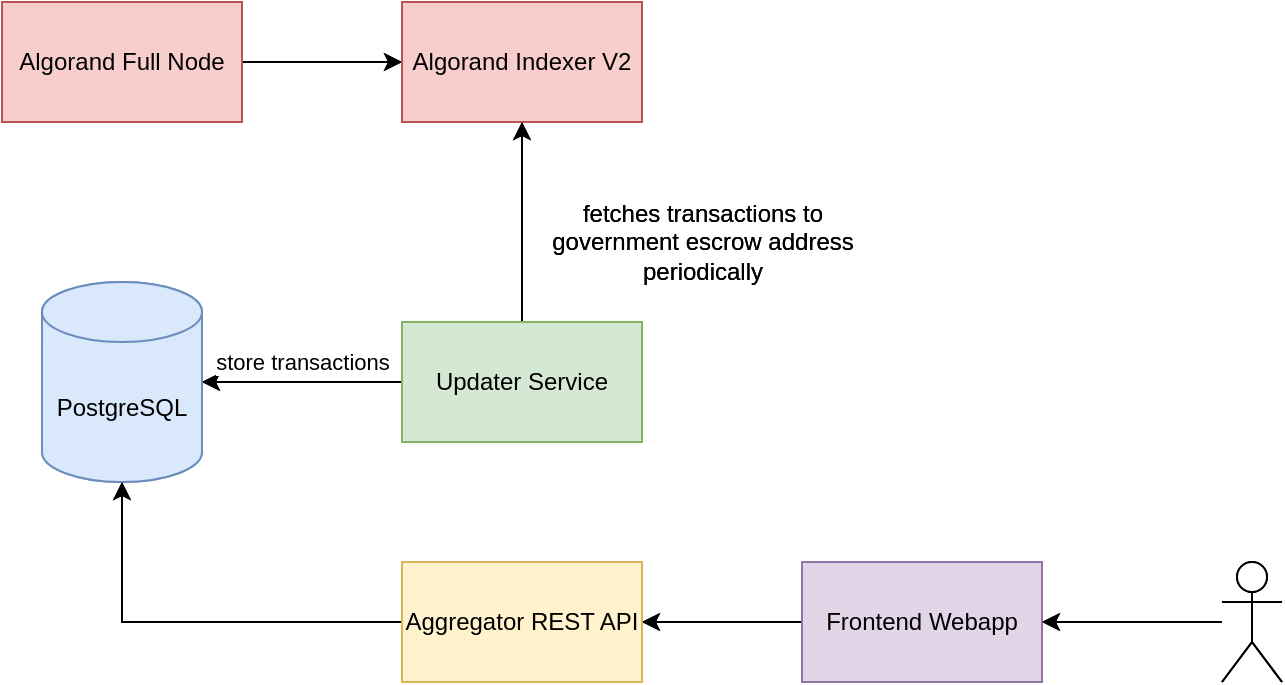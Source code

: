 <mxfile version="20.5.1" type="github">
  <diagram id="r1NtmoYh26IdcGPkt7IQ" name="Page-1">
    <mxGraphModel dx="946" dy="621" grid="1" gridSize="10" guides="1" tooltips="1" connect="1" arrows="1" fold="1" page="1" pageScale="1" pageWidth="827" pageHeight="1169" math="0" shadow="0">
      <root>
        <mxCell id="0" />
        <mxCell id="1" parent="0" />
        <mxCell id="aUGEdeCKB7R9TSqS2uOZ-3" style="edgeStyle=orthogonalEdgeStyle;rounded=0;orthogonalLoop=1;jettySize=auto;html=1;exitX=1;exitY=0.5;exitDx=0;exitDy=0;entryX=0;entryY=0.5;entryDx=0;entryDy=0;strokeColor=default;" edge="1" parent="1" source="aUGEdeCKB7R9TSqS2uOZ-1" target="aUGEdeCKB7R9TSqS2uOZ-2">
          <mxGeometry relative="1" as="geometry" />
        </mxCell>
        <mxCell id="aUGEdeCKB7R9TSqS2uOZ-1" value="Algorand Full Node" style="rounded=0;whiteSpace=wrap;html=1;fillColor=#f8cecc;strokeColor=#b85450;" vertex="1" parent="1">
          <mxGeometry x="120" y="100" width="120" height="60" as="geometry" />
        </mxCell>
        <mxCell id="aUGEdeCKB7R9TSqS2uOZ-2" value="Algorand Indexer V2" style="rounded=0;whiteSpace=wrap;html=1;fillColor=#f8cecc;strokeColor=#b85450;" vertex="1" parent="1">
          <mxGeometry x="320" y="100" width="120" height="60" as="geometry" />
        </mxCell>
        <mxCell id="aUGEdeCKB7R9TSqS2uOZ-5" style="edgeStyle=orthogonalEdgeStyle;rounded=0;orthogonalLoop=1;jettySize=auto;html=1;exitX=0.5;exitY=0;exitDx=0;exitDy=0;entryX=0.5;entryY=1;entryDx=0;entryDy=0;" edge="1" parent="1" source="aUGEdeCKB7R9TSqS2uOZ-4" target="aUGEdeCKB7R9TSqS2uOZ-2">
          <mxGeometry relative="1" as="geometry" />
        </mxCell>
        <mxCell id="aUGEdeCKB7R9TSqS2uOZ-8" style="edgeStyle=orthogonalEdgeStyle;rounded=0;orthogonalLoop=1;jettySize=auto;html=1;exitX=0;exitY=0.5;exitDx=0;exitDy=0;entryX=1;entryY=0.5;entryDx=0;entryDy=0;entryPerimeter=0;strokeColor=default;" edge="1" parent="1" source="aUGEdeCKB7R9TSqS2uOZ-4" target="aUGEdeCKB7R9TSqS2uOZ-7">
          <mxGeometry relative="1" as="geometry" />
        </mxCell>
        <mxCell id="aUGEdeCKB7R9TSqS2uOZ-9" value="store transactions" style="edgeLabel;html=1;align=center;verticalAlign=middle;resizable=0;points=[];" vertex="1" connectable="0" parent="aUGEdeCKB7R9TSqS2uOZ-8">
          <mxGeometry x="-0.32" relative="1" as="geometry">
            <mxPoint x="-16" y="-10" as="offset" />
          </mxGeometry>
        </mxCell>
        <mxCell id="aUGEdeCKB7R9TSqS2uOZ-4" value="Updater Service" style="rounded=0;whiteSpace=wrap;html=1;fillColor=#d5e8d4;strokeColor=#82b366;" vertex="1" parent="1">
          <mxGeometry x="320" y="260" width="120" height="60" as="geometry" />
        </mxCell>
        <mxCell id="aUGEdeCKB7R9TSqS2uOZ-6" value="fetches transactions to&lt;br&gt;government escrow address&lt;br&gt;periodically" style="text;html=1;align=center;verticalAlign=middle;resizable=0;points=[];autosize=1;strokeColor=none;fillColor=none;" vertex="1" parent="1">
          <mxGeometry x="385" y="190" width="170" height="60" as="geometry" />
        </mxCell>
        <mxCell id="aUGEdeCKB7R9TSqS2uOZ-7" value="PostgreSQL" style="shape=cylinder3;whiteSpace=wrap;html=1;boundedLbl=1;backgroundOutline=1;size=15;fillColor=#dae8fc;strokeColor=#6c8ebf;" vertex="1" parent="1">
          <mxGeometry x="140" y="240" width="80" height="100" as="geometry" />
        </mxCell>
        <mxCell id="aUGEdeCKB7R9TSqS2uOZ-15" style="edgeStyle=orthogonalEdgeStyle;rounded=0;orthogonalLoop=1;jettySize=auto;html=1;exitX=0;exitY=0.5;exitDx=0;exitDy=0;entryX=1;entryY=0.5;entryDx=0;entryDy=0;strokeColor=default;" edge="1" parent="1" source="aUGEdeCKB7R9TSqS2uOZ-10" target="aUGEdeCKB7R9TSqS2uOZ-13">
          <mxGeometry relative="1" as="geometry" />
        </mxCell>
        <mxCell id="aUGEdeCKB7R9TSqS2uOZ-10" value="Frontend Webapp" style="rounded=0;whiteSpace=wrap;html=1;fillColor=#e1d5e7;strokeColor=#9673a6;" vertex="1" parent="1">
          <mxGeometry x="520" y="380" width="120" height="60" as="geometry" />
        </mxCell>
        <mxCell id="aUGEdeCKB7R9TSqS2uOZ-20" style="edgeStyle=orthogonalEdgeStyle;rounded=0;orthogonalLoop=1;jettySize=auto;html=1;entryX=1;entryY=0.5;entryDx=0;entryDy=0;strokeColor=default;" edge="1" parent="1" source="aUGEdeCKB7R9TSqS2uOZ-11" target="aUGEdeCKB7R9TSqS2uOZ-10">
          <mxGeometry relative="1" as="geometry" />
        </mxCell>
        <mxCell id="aUGEdeCKB7R9TSqS2uOZ-11" value="" style="shape=umlActor;verticalLabelPosition=bottom;verticalAlign=top;html=1;outlineConnect=0;" vertex="1" parent="1">
          <mxGeometry x="730" y="380" width="30" height="60" as="geometry" />
        </mxCell>
        <mxCell id="aUGEdeCKB7R9TSqS2uOZ-14" style="edgeStyle=orthogonalEdgeStyle;rounded=0;orthogonalLoop=1;jettySize=auto;html=1;strokeColor=default;entryX=0.5;entryY=1;entryDx=0;entryDy=0;entryPerimeter=0;" edge="1" parent="1" source="aUGEdeCKB7R9TSqS2uOZ-13" target="aUGEdeCKB7R9TSqS2uOZ-7">
          <mxGeometry relative="1" as="geometry">
            <mxPoint x="180" y="410" as="targetPoint" />
          </mxGeometry>
        </mxCell>
        <mxCell id="aUGEdeCKB7R9TSqS2uOZ-13" value="Aggregator REST API" style="rounded=0;whiteSpace=wrap;html=1;fillColor=#fff2cc;strokeColor=#d6b656;" vertex="1" parent="1">
          <mxGeometry x="320" y="380" width="120" height="60" as="geometry" />
        </mxCell>
        <mxCell id="aUGEdeCKB7R9TSqS2uOZ-21" style="edgeStyle=orthogonalEdgeStyle;rounded=0;orthogonalLoop=1;jettySize=auto;html=1;exitX=1;exitY=0.5;exitDx=0;exitDy=0;entryX=0;entryY=0.5;entryDx=0;entryDy=0;strokeColor=default;" edge="1" parent="1" source="aUGEdeCKB7R9TSqS2uOZ-22" target="aUGEdeCKB7R9TSqS2uOZ-23">
          <mxGeometry relative="1" as="geometry" />
        </mxCell>
        <mxCell id="aUGEdeCKB7R9TSqS2uOZ-22" value="Algorand Full Node" style="rounded=0;whiteSpace=wrap;html=1;fillColor=#f8cecc;strokeColor=#b85450;" vertex="1" parent="1">
          <mxGeometry x="120" y="100" width="120" height="60" as="geometry" />
        </mxCell>
        <mxCell id="aUGEdeCKB7R9TSqS2uOZ-23" value="Algorand Indexer V2" style="rounded=0;whiteSpace=wrap;html=1;fillColor=#f8cecc;strokeColor=#b85450;" vertex="1" parent="1">
          <mxGeometry x="320" y="100" width="120" height="60" as="geometry" />
        </mxCell>
        <mxCell id="aUGEdeCKB7R9TSqS2uOZ-24" style="edgeStyle=orthogonalEdgeStyle;rounded=0;orthogonalLoop=1;jettySize=auto;html=1;exitX=0.5;exitY=0;exitDx=0;exitDy=0;entryX=0.5;entryY=1;entryDx=0;entryDy=0;" edge="1" parent="1" source="aUGEdeCKB7R9TSqS2uOZ-27" target="aUGEdeCKB7R9TSqS2uOZ-23">
          <mxGeometry relative="1" as="geometry" />
        </mxCell>
        <mxCell id="aUGEdeCKB7R9TSqS2uOZ-25" style="edgeStyle=orthogonalEdgeStyle;rounded=0;orthogonalLoop=1;jettySize=auto;html=1;exitX=0;exitY=0.5;exitDx=0;exitDy=0;entryX=1;entryY=0.5;entryDx=0;entryDy=0;entryPerimeter=0;strokeColor=default;" edge="1" parent="1" source="aUGEdeCKB7R9TSqS2uOZ-27" target="aUGEdeCKB7R9TSqS2uOZ-29">
          <mxGeometry relative="1" as="geometry" />
        </mxCell>
        <mxCell id="aUGEdeCKB7R9TSqS2uOZ-26" value="store transactions" style="edgeLabel;html=1;align=center;verticalAlign=middle;resizable=0;points=[];" vertex="1" connectable="0" parent="aUGEdeCKB7R9TSqS2uOZ-25">
          <mxGeometry x="-0.32" relative="1" as="geometry">
            <mxPoint x="-16" y="-10" as="offset" />
          </mxGeometry>
        </mxCell>
        <mxCell id="aUGEdeCKB7R9TSqS2uOZ-27" value="Updater Service" style="rounded=0;whiteSpace=wrap;html=1;fillColor=#d5e8d4;strokeColor=#82b366;" vertex="1" parent="1">
          <mxGeometry x="320" y="260" width="120" height="60" as="geometry" />
        </mxCell>
        <mxCell id="aUGEdeCKB7R9TSqS2uOZ-28" value="fetches transactions to&lt;br&gt;government escrow address&lt;br&gt;periodically" style="text;html=1;align=center;verticalAlign=middle;resizable=0;points=[];autosize=1;strokeColor=none;fillColor=none;" vertex="1" parent="1">
          <mxGeometry x="385" y="190" width="170" height="60" as="geometry" />
        </mxCell>
        <mxCell id="aUGEdeCKB7R9TSqS2uOZ-29" value="PostgreSQL" style="shape=cylinder3;whiteSpace=wrap;html=1;boundedLbl=1;backgroundOutline=1;size=15;fillColor=#dae8fc;strokeColor=#6c8ebf;" vertex="1" parent="1">
          <mxGeometry x="140" y="240" width="80" height="100" as="geometry" />
        </mxCell>
        <mxCell id="aUGEdeCKB7R9TSqS2uOZ-30" style="edgeStyle=orthogonalEdgeStyle;rounded=0;orthogonalLoop=1;jettySize=auto;html=1;exitX=0;exitY=0.5;exitDx=0;exitDy=0;entryX=1;entryY=0.5;entryDx=0;entryDy=0;strokeColor=default;" edge="1" parent="1" source="aUGEdeCKB7R9TSqS2uOZ-31" target="aUGEdeCKB7R9TSqS2uOZ-35">
          <mxGeometry relative="1" as="geometry" />
        </mxCell>
        <mxCell id="aUGEdeCKB7R9TSqS2uOZ-31" value="Frontend Webapp" style="rounded=0;whiteSpace=wrap;html=1;fillColor=#e1d5e7;strokeColor=#9673a6;" vertex="1" parent="1">
          <mxGeometry x="520" y="380" width="120" height="60" as="geometry" />
        </mxCell>
        <mxCell id="aUGEdeCKB7R9TSqS2uOZ-32" style="edgeStyle=orthogonalEdgeStyle;rounded=0;orthogonalLoop=1;jettySize=auto;html=1;entryX=1;entryY=0.5;entryDx=0;entryDy=0;strokeColor=default;" edge="1" parent="1" source="aUGEdeCKB7R9TSqS2uOZ-33" target="aUGEdeCKB7R9TSqS2uOZ-31">
          <mxGeometry relative="1" as="geometry" />
        </mxCell>
        <mxCell id="aUGEdeCKB7R9TSqS2uOZ-33" value="" style="shape=umlActor;verticalLabelPosition=bottom;verticalAlign=top;html=1;outlineConnect=0;" vertex="1" parent="1">
          <mxGeometry x="730" y="380" width="30" height="60" as="geometry" />
        </mxCell>
        <mxCell id="aUGEdeCKB7R9TSqS2uOZ-34" style="edgeStyle=orthogonalEdgeStyle;rounded=0;orthogonalLoop=1;jettySize=auto;html=1;strokeColor=default;entryX=0.5;entryY=1;entryDx=0;entryDy=0;entryPerimeter=0;" edge="1" parent="1" source="aUGEdeCKB7R9TSqS2uOZ-35" target="aUGEdeCKB7R9TSqS2uOZ-29">
          <mxGeometry relative="1" as="geometry">
            <mxPoint x="180" y="410" as="targetPoint" />
          </mxGeometry>
        </mxCell>
        <mxCell id="aUGEdeCKB7R9TSqS2uOZ-35" value="Aggregator REST API" style="rounded=0;whiteSpace=wrap;html=1;fillColor=#fff2cc;strokeColor=#d6b656;" vertex="1" parent="1">
          <mxGeometry x="320" y="380" width="120" height="60" as="geometry" />
        </mxCell>
      </root>
    </mxGraphModel>
  </diagram>
</mxfile>
